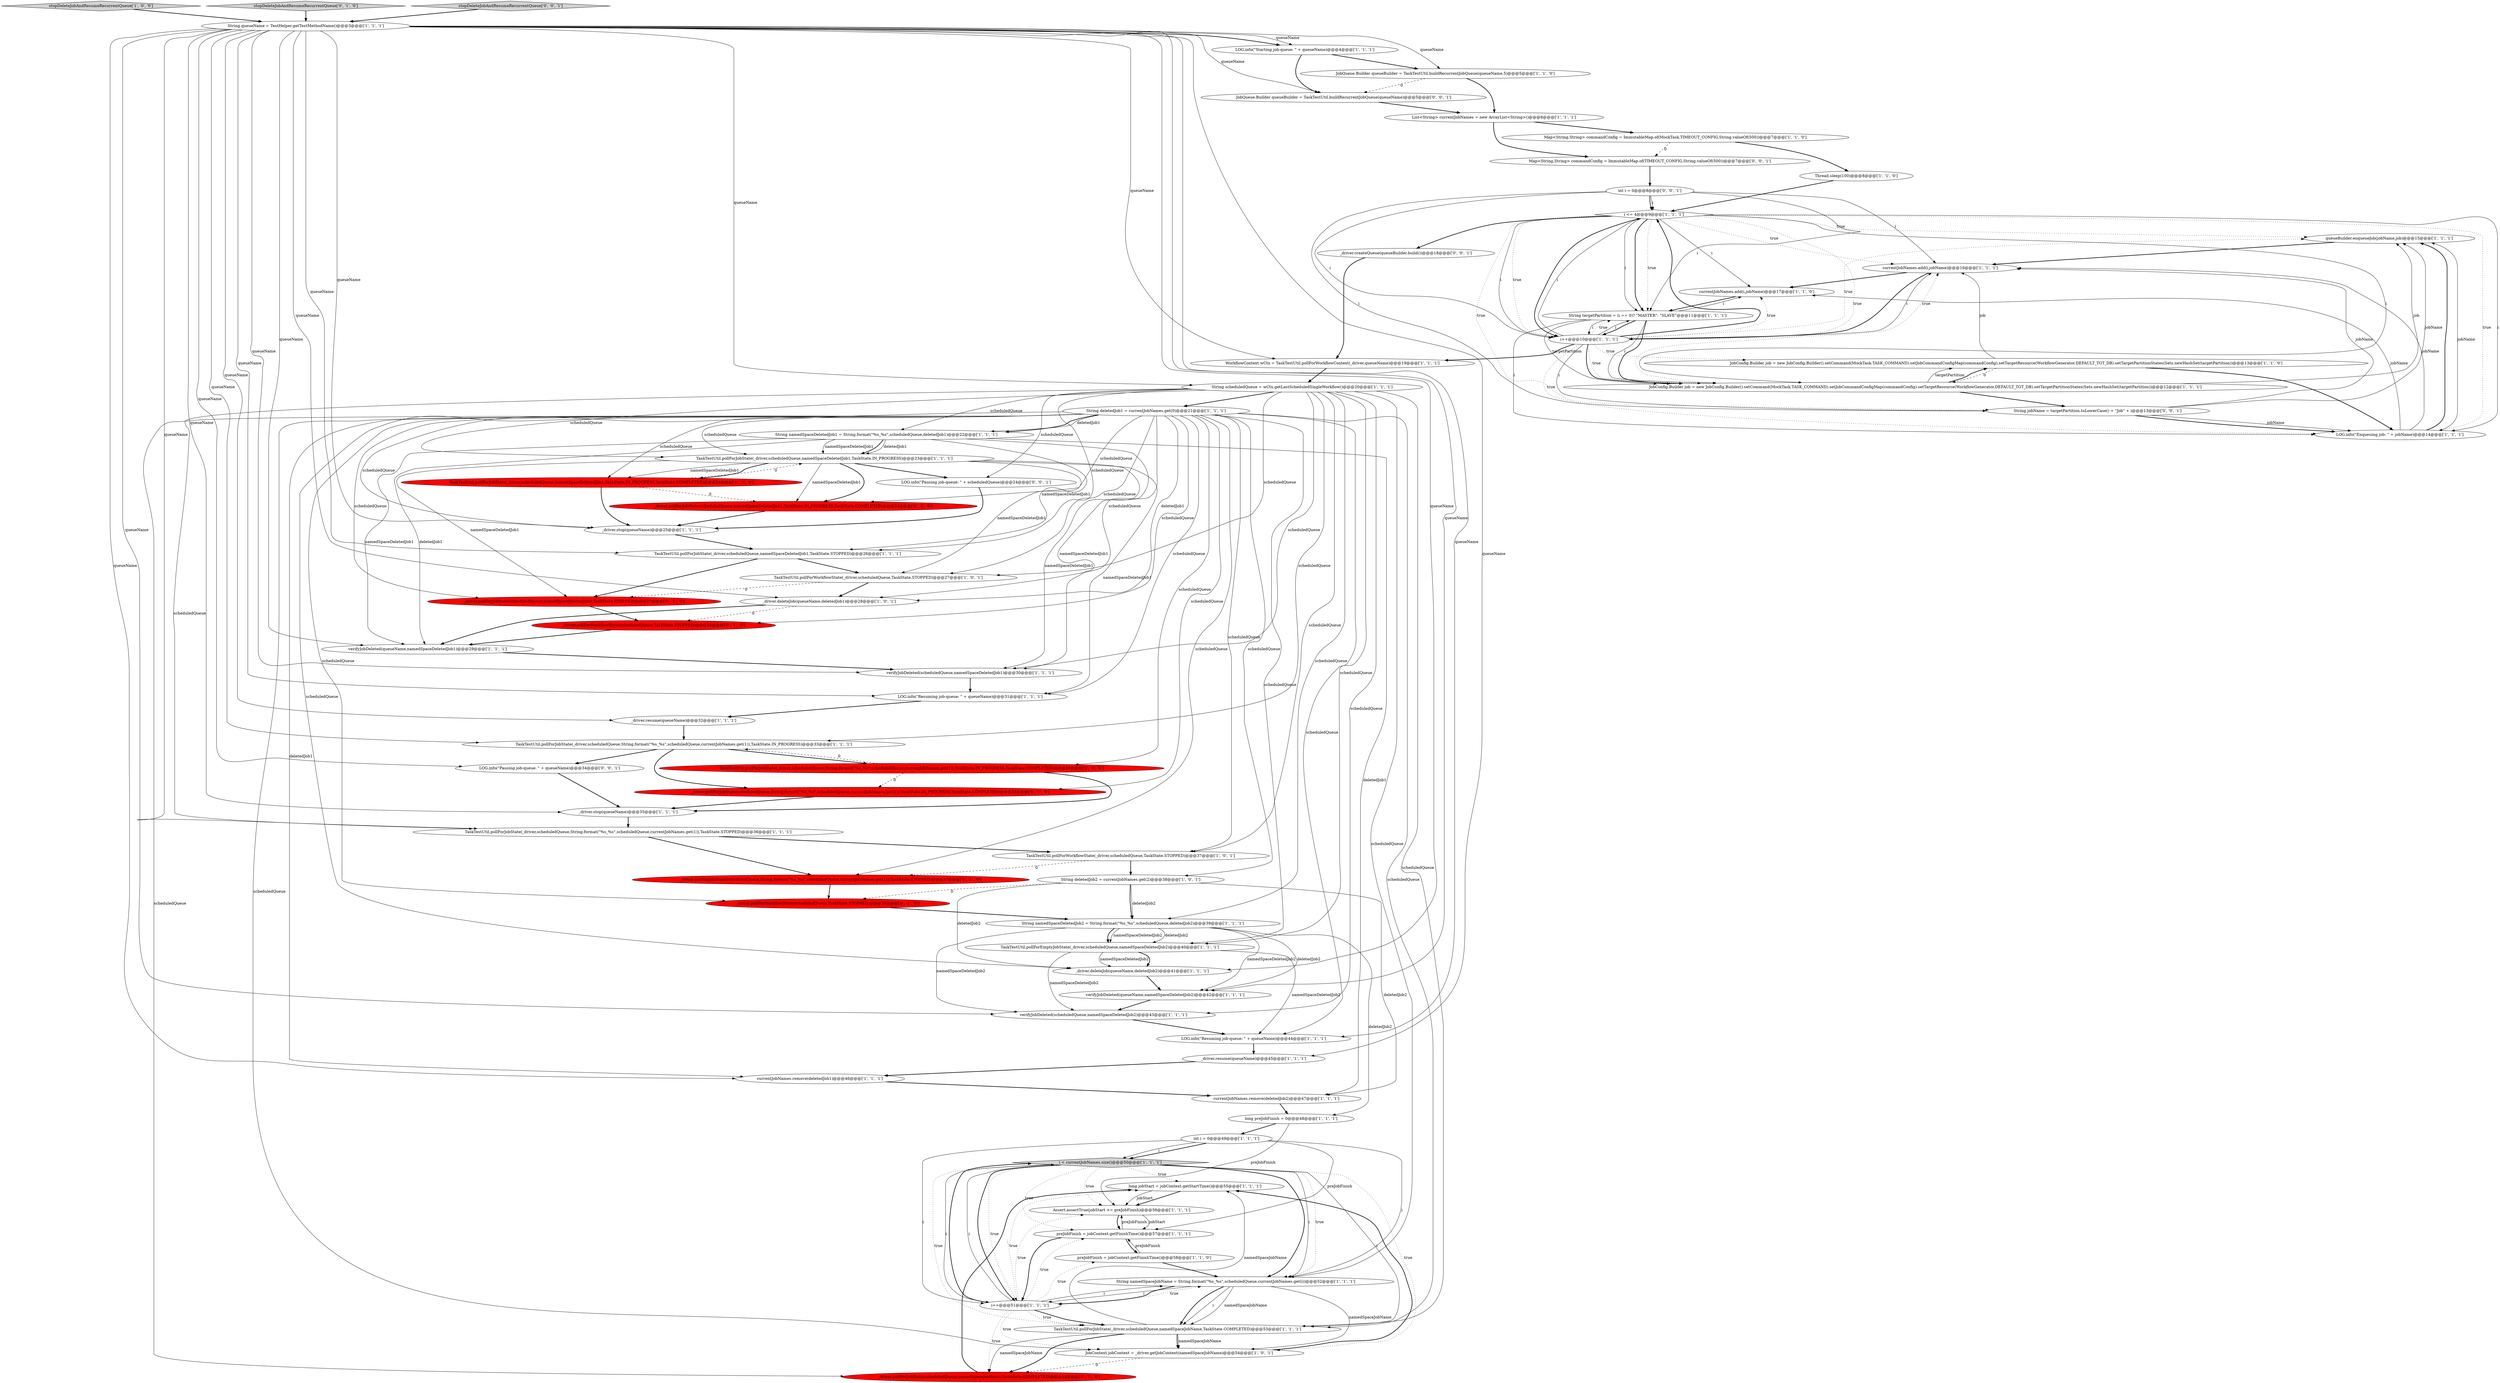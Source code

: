 digraph {
6 [style = filled, label = "TaskTestUtil.pollForWorkflowState(_driver,scheduledQueue,TaskState.STOPPED)@@@37@@@['1', '0', '1']", fillcolor = white, shape = ellipse image = "AAA0AAABBB1BBB"];
61 [style = filled, label = "_driver.pollForJobState(scheduledQueue,namedSpaceDeletedJob1,TaskState.IN_PROGRESS,TaskState.COMPLETED)@@@24@@@['0', '1', '0']", fillcolor = red, shape = ellipse image = "AAA1AAABBB2BBB"];
0 [style = filled, label = "queueBuilder.enqueueJob(jobName,job)@@@15@@@['1', '1', '1']", fillcolor = white, shape = ellipse image = "AAA0AAABBB1BBB"];
37 [style = filled, label = "TaskTestUtil.pollForEmptyJobState(_driver,scheduledQueue,namedSpaceDeletedJob2)@@@40@@@['1', '1', '1']", fillcolor = white, shape = ellipse image = "AAA0AAABBB1BBB"];
52 [style = filled, label = "LOG.info(\"Resuming job-queue: \" + queueName)@@@31@@@['1', '1', '1']", fillcolor = white, shape = ellipse image = "AAA0AAABBB1BBB"];
39 [style = filled, label = "LOG.info(\"Starting job-queue: \" + queueName)@@@4@@@['1', '1', '1']", fillcolor = white, shape = ellipse image = "AAA0AAABBB1BBB"];
21 [style = filled, label = "long jobStart = jobContext.getStartTime()@@@55@@@['1', '1', '1']", fillcolor = white, shape = ellipse image = "AAA0AAABBB1BBB"];
35 [style = filled, label = "i < currentJobNames.size()@@@50@@@['1', '1', '1']", fillcolor = lightgray, shape = diamond image = "AAA0AAABBB1BBB"];
46 [style = filled, label = "int i = 0@@@49@@@['1', '1', '1']", fillcolor = white, shape = ellipse image = "AAA0AAABBB1BBB"];
31 [style = filled, label = "currentJobNames.add(i,jobName)@@@17@@@['1', '1', '0']", fillcolor = white, shape = ellipse image = "AAA0AAABBB1BBB"];
68 [style = filled, label = "LOG.info(\"Pausing job-queue: \" + queueName)@@@34@@@['0', '0', '1']", fillcolor = white, shape = ellipse image = "AAA0AAABBB3BBB"];
47 [style = filled, label = "currentJobNames.remove(deletedJob1)@@@46@@@['1', '1', '1']", fillcolor = white, shape = ellipse image = "AAA0AAABBB1BBB"];
32 [style = filled, label = "LOG.info(\"Resuming job-queue: \" + queueName)@@@44@@@['1', '1', '1']", fillcolor = white, shape = ellipse image = "AAA0AAABBB1BBB"];
41 [style = filled, label = "TaskTestUtil.pollForJobState(_driver,scheduledQueue,String.format(\"%s_%s\",scheduledQueue,currentJobNames.get(1)),TaskState.STOPPED)@@@36@@@['1', '1', '1']", fillcolor = white, shape = ellipse image = "AAA0AAABBB1BBB"];
17 [style = filled, label = "_driver.deleteJob(queueName,deletedJob2)@@@41@@@['1', '1', '1']", fillcolor = white, shape = ellipse image = "AAA0AAABBB1BBB"];
34 [style = filled, label = "Thread.sleep(100)@@@8@@@['1', '1', '0']", fillcolor = white, shape = ellipse image = "AAA0AAABBB1BBB"];
12 [style = filled, label = "TaskTestUtil.pollForJobState(_driver,scheduledQueue,namedSpaceDeletedJob1,TaskState.IN_PROGRESS)@@@23@@@['1', '1', '1']", fillcolor = white, shape = ellipse image = "AAA0AAABBB1BBB"];
3 [style = filled, label = "_driver.resume(queueName)@@@45@@@['1', '1', '1']", fillcolor = white, shape = ellipse image = "AAA0AAABBB1BBB"];
50 [style = filled, label = "long preJobFinish = 0@@@48@@@['1', '1', '1']", fillcolor = white, shape = ellipse image = "AAA0AAABBB1BBB"];
14 [style = filled, label = "String namedSpaceDeletedJob1 = String.format(\"%s_%s\",scheduledQueue,deletedJob1)@@@22@@@['1', '1', '1']", fillcolor = white, shape = ellipse image = "AAA0AAABBB1BBB"];
54 [style = filled, label = "stopDeleteJobAndResumeRecurrentQueue['1', '0', '0']", fillcolor = lightgray, shape = diamond image = "AAA0AAABBB1BBB"];
7 [style = filled, label = "LOG.info(\"Enqueuing job: \" + jobName)@@@14@@@['1', '1', '1']", fillcolor = white, shape = ellipse image = "AAA0AAABBB1BBB"];
42 [style = filled, label = "TaskTestUtil.pollForWorkflowState(_driver,scheduledQueue,TaskState.STOPPED)@@@27@@@['1', '0', '1']", fillcolor = white, shape = ellipse image = "AAA0AAABBB1BBB"];
33 [style = filled, label = "String queueName = TestHelper.getTestMethodName()@@@3@@@['1', '1', '1']", fillcolor = white, shape = ellipse image = "AAA0AAABBB1BBB"];
19 [style = filled, label = "TaskTestUtil.pollForJobState(_driver,scheduledQueue,namedSpaceDeletedJob1,TaskState.IN_PROGRESS,TaskState.COMPLETED)@@@24@@@['1', '0', '0']", fillcolor = red, shape = ellipse image = "AAA1AAABBB1BBB"];
11 [style = filled, label = "i <= 4@@@9@@@['1', '1', '1']", fillcolor = white, shape = diamond image = "AAA0AAABBB1BBB"];
51 [style = filled, label = "String scheduledQueue = wCtx.getLastScheduledSingleWorkflow()@@@20@@@['1', '1', '1']", fillcolor = white, shape = ellipse image = "AAA0AAABBB1BBB"];
9 [style = filled, label = "String namedSpaceDeletedJob2 = String.format(\"%s_%s\",scheduledQueue,deletedJob2)@@@39@@@['1', '1', '1']", fillcolor = white, shape = ellipse image = "AAA0AAABBB1BBB"];
24 [style = filled, label = "String deletedJob2 = currentJobNames.get(2)@@@38@@@['1', '0', '1']", fillcolor = white, shape = ellipse image = "AAA0AAABBB1BBB"];
58 [style = filled, label = "_driver.pollForJobState(scheduledQueue,namedSpaceDeletedJob1,TaskState.STOPPED)@@@27@@@['0', '1', '0']", fillcolor = red, shape = ellipse image = "AAA1AAABBB2BBB"];
57 [style = filled, label = "_driver.pollForJobState(scheduledQueue,namedSpaceJobName,TaskState.COMPLETED)@@@54@@@['0', '1', '0']", fillcolor = red, shape = ellipse image = "AAA1AAABBB2BBB"];
49 [style = filled, label = "JobConfig.Builder job = new JobConfig.Builder().setCommand(MockTask.TASK_COMMAND).setJobCommandConfigMap(commandConfig).setTargetResource(WorkflowGenerator.DEFAULT_TGT_DB).setTargetPartitionStates(Sets.newHashSet(targetPartition))@@@12@@@['1', '1', '1']", fillcolor = white, shape = ellipse image = "AAA0AAABBB1BBB"];
28 [style = filled, label = "verifyJobDeleted(scheduledQueue,namedSpaceDeletedJob2)@@@43@@@['1', '1', '1']", fillcolor = white, shape = ellipse image = "AAA0AAABBB1BBB"];
2 [style = filled, label = "_driver.resume(queueName)@@@32@@@['1', '1', '1']", fillcolor = white, shape = ellipse image = "AAA0AAABBB1BBB"];
1 [style = filled, label = "String targetPartition = (i == 0)? \"MASTER\": \"SLAVE\"@@@11@@@['1', '1', '1']", fillcolor = white, shape = ellipse image = "AAA0AAABBB1BBB"];
30 [style = filled, label = "TaskTestUtil.pollForJobState(_driver,scheduledQueue,namedSpaceJobName,TaskState.COMPLETED)@@@53@@@['1', '1', '1']", fillcolor = white, shape = ellipse image = "AAA0AAABBB1BBB"];
25 [style = filled, label = "verifyJobDeleted(queueName,namedSpaceDeletedJob2)@@@42@@@['1', '1', '1']", fillcolor = white, shape = ellipse image = "AAA0AAABBB1BBB"];
67 [style = filled, label = "LOG.info(\"Pausing job-queue: \" + scheduledQueue)@@@24@@@['0', '0', '1']", fillcolor = white, shape = ellipse image = "AAA0AAABBB3BBB"];
44 [style = filled, label = "List<String> currentJobNames = new ArrayList<String>()@@@6@@@['1', '1', '1']", fillcolor = white, shape = ellipse image = "AAA0AAABBB1BBB"];
55 [style = filled, label = "preJobFinish = jobContext.getFinishTime()@@@57@@@['1', '1', '1']", fillcolor = white, shape = ellipse image = "AAA0AAABBB1BBB"];
56 [style = filled, label = "stopDeleteJobAndResumeRecurrentQueue['0', '1', '0']", fillcolor = lightgray, shape = diamond image = "AAA0AAABBB2BBB"];
22 [style = filled, label = "verifyJobDeleted(queueName,namedSpaceDeletedJob1)@@@29@@@['1', '1', '1']", fillcolor = white, shape = ellipse image = "AAA0AAABBB1BBB"];
59 [style = filled, label = "_driver.pollForWorkflowState(scheduledQueue,TaskState.STOPPED)@@@38@@@['0', '1', '0']", fillcolor = red, shape = ellipse image = "AAA1AAABBB2BBB"];
48 [style = filled, label = "currentJobNames.add(i,jobName)@@@16@@@['1', '1', '1']", fillcolor = white, shape = ellipse image = "AAA0AAABBB1BBB"];
62 [style = filled, label = "_driver.pollForJobState(scheduledQueue,String.format(\"%s_%s\",scheduledQueue,currentJobNames.get(1)),TaskState.IN_PROGRESS,TaskState.COMPLETED)@@@34@@@['0', '1', '0']", fillcolor = red, shape = ellipse image = "AAA1AAABBB2BBB"];
29 [style = filled, label = "_driver.deleteJob(queueName,deletedJob1)@@@28@@@['1', '0', '1']", fillcolor = white, shape = ellipse image = "AAA0AAABBB1BBB"];
71 [style = filled, label = "String jobName = targetPartition.toLowerCase() + \"Job\" + i@@@13@@@['0', '0', '1']", fillcolor = white, shape = ellipse image = "AAA0AAABBB3BBB"];
66 [style = filled, label = "_driver.createQueue(queueBuilder.build())@@@18@@@['0', '0', '1']", fillcolor = white, shape = ellipse image = "AAA0AAABBB3BBB"];
23 [style = filled, label = "JobContext jobContext = _driver.getJobContext(namedSpaceJobName)@@@54@@@['1', '0', '1']", fillcolor = white, shape = ellipse image = "AAA0AAABBB1BBB"];
63 [style = filled, label = "_driver.pollForWorkflowState(scheduledQueue,TaskState.STOPPED)@@@28@@@['0', '1', '0']", fillcolor = red, shape = ellipse image = "AAA1AAABBB2BBB"];
5 [style = filled, label = "preJobFinish = jobContext.getFinishTime()@@@58@@@['1', '1', '0']", fillcolor = white, shape = ellipse image = "AAA0AAABBB1BBB"];
18 [style = filled, label = "_driver.stop(queueName)@@@35@@@['1', '1', '1']", fillcolor = white, shape = ellipse image = "AAA0AAABBB1BBB"];
20 [style = filled, label = "String deletedJob1 = currentJobNames.get(0)@@@21@@@['1', '1', '1']", fillcolor = white, shape = ellipse image = "AAA0AAABBB1BBB"];
26 [style = filled, label = "Map<String,String> commandConfig = ImmutableMap.of(MockTask.TIMEOUT_CONFIG,String.valueOf(500))@@@7@@@['1', '1', '0']", fillcolor = white, shape = ellipse image = "AAA0AAABBB1BBB"];
10 [style = filled, label = "currentJobNames.remove(deletedJob2)@@@47@@@['1', '1', '1']", fillcolor = white, shape = ellipse image = "AAA0AAABBB1BBB"];
13 [style = filled, label = "String namedSpaceJobName = String.format(\"%s_%s\",scheduledQueue,currentJobNames.get(i))@@@52@@@['1', '1', '1']", fillcolor = white, shape = ellipse image = "AAA0AAABBB1BBB"];
38 [style = filled, label = "TaskTestUtil.pollForJobState(_driver,scheduledQueue,String.format(\"%s_%s\",scheduledQueue,currentJobNames.get(1)),TaskState.IN_PROGRESS)@@@33@@@['1', '1', '1']", fillcolor = white, shape = ellipse image = "AAA0AAABBB1BBB"];
53 [style = filled, label = "JobConfig.Builder job = new JobConfig.Builder().setCommand(MockTask.TASK_COMMAND).setJobCommandConfigMap(commandConfig).setTargetResource(WorkflowGenerator.DEFAULT_TGT_DB).setTargetPartitionStates(Sets.newHashSet(targetPartition))@@@13@@@['1', '1', '0']", fillcolor = white, shape = ellipse image = "AAA0AAABBB1BBB"];
60 [style = filled, label = "_driver.pollForJobState(scheduledQueue,String.format(\"%s_%s\",scheduledQueue,currentJobNames.get(1)),TaskState.STOPPED)@@@37@@@['0', '1', '0']", fillcolor = red, shape = ellipse image = "AAA1AAABBB2BBB"];
8 [style = filled, label = "WorkflowContext wCtx = TaskTestUtil.pollForWorkflowContext(_driver,queueName)@@@19@@@['1', '1', '1']", fillcolor = white, shape = ellipse image = "AAA0AAABBB1BBB"];
4 [style = filled, label = "TaskTestUtil.pollForJobState(_driver,scheduledQueue,String.format(\"%s_%s\",scheduledQueue,currentJobNames.get(1)),TaskState.IN_PROGRESS,TaskState.COMPLETED)@@@34@@@['1', '0', '0']", fillcolor = red, shape = ellipse image = "AAA1AAABBB1BBB"];
64 [style = filled, label = "Map<String,String> commandConfig = ImmutableMap.of(TIMEOUT_CONFIG,String.valueOf(500))@@@7@@@['0', '0', '1']", fillcolor = white, shape = ellipse image = "AAA0AAABBB3BBB"];
65 [style = filled, label = "JobQueue.Builder queueBuilder = TaskTestUtil.buildRecurrentJobQueue(queueName)@@@5@@@['0', '0', '1']", fillcolor = white, shape = ellipse image = "AAA0AAABBB3BBB"];
70 [style = filled, label = "int i = 0@@@8@@@['0', '0', '1']", fillcolor = white, shape = ellipse image = "AAA0AAABBB3BBB"];
40 [style = filled, label = "JobQueue.Builder queueBuilder = TaskTestUtil.buildRecurrentJobQueue(queueName,5)@@@5@@@['1', '1', '0']", fillcolor = white, shape = ellipse image = "AAA0AAABBB1BBB"];
15 [style = filled, label = "i++@@@51@@@['1', '1', '1']", fillcolor = white, shape = ellipse image = "AAA0AAABBB1BBB"];
43 [style = filled, label = "verifyJobDeleted(scheduledQueue,namedSpaceDeletedJob1)@@@30@@@['1', '1', '1']", fillcolor = white, shape = ellipse image = "AAA0AAABBB1BBB"];
16 [style = filled, label = "Assert.assertTrue(jobStart >= preJobFinish)@@@56@@@['1', '1', '1']", fillcolor = white, shape = ellipse image = "AAA0AAABBB1BBB"];
36 [style = filled, label = "_driver.stop(queueName)@@@25@@@['1', '1', '1']", fillcolor = white, shape = ellipse image = "AAA0AAABBB1BBB"];
69 [style = filled, label = "stopDeleteJobAndResumeRecurrentQueue['0', '0', '1']", fillcolor = lightgray, shape = diamond image = "AAA0AAABBB3BBB"];
27 [style = filled, label = "i++@@@10@@@['1', '1', '1']", fillcolor = white, shape = ellipse image = "AAA0AAABBB1BBB"];
45 [style = filled, label = "TaskTestUtil.pollForJobState(_driver,scheduledQueue,namedSpaceDeletedJob1,TaskState.STOPPED)@@@26@@@['1', '1', '1']", fillcolor = white, shape = ellipse image = "AAA0AAABBB1BBB"];
17->25 [style = bold, label=""];
9->28 [style = solid, label="namedSpaceDeletedJob2"];
27->1 [style = dotted, label="true"];
40->65 [style = dashed, label="0"];
51->67 [style = solid, label="scheduledQueue"];
12->19 [style = solid, label="namedSpaceDeletedJob1"];
16->55 [style = bold, label=""];
51->30 [style = solid, label="scheduledQueue"];
30->23 [style = solid, label="namedSpaceJobName"];
37->17 [style = solid, label="namedSpaceDeletedJob2"];
27->48 [style = solid, label="i"];
11->1 [style = dotted, label="true"];
5->55 [style = solid, label="preJobFinish"];
26->34 [style = bold, label=""];
11->1 [style = solid, label="i"];
1->27 [style = bold, label=""];
59->9 [style = bold, label=""];
38->4 [style = bold, label=""];
70->11 [style = bold, label=""];
27->1 [style = solid, label="i"];
14->22 [style = solid, label="namedSpaceDeletedJob1"];
19->36 [style = bold, label=""];
47->10 [style = bold, label=""];
31->1 [style = bold, label=""];
27->49 [style = dotted, label="true"];
9->37 [style = solid, label="deletedJob2"];
15->21 [style = dotted, label="true"];
8->51 [style = bold, label=""];
42->29 [style = bold, label=""];
27->49 [style = bold, label=""];
20->19 [style = solid, label="scheduledQueue"];
48->27 [style = bold, label=""];
9->37 [style = bold, label=""];
35->16 [style = dotted, label="true"];
33->8 [style = solid, label="queueName"];
63->22 [style = bold, label=""];
15->30 [style = dotted, label="true"];
70->27 [style = solid, label="i"];
33->28 [style = solid, label="queueName"];
33->3 [style = solid, label="queueName"];
20->14 [style = solid, label="deletedJob1"];
35->15 [style = dotted, label="true"];
51->13 [style = solid, label="scheduledQueue"];
49->53 [style = solid, label="targetPartition"];
11->71 [style = dotted, label="true"];
9->25 [style = solid, label="namedSpaceDeletedJob2"];
38->62 [style = bold, label=""];
11->0 [style = dotted, label="true"];
54->33 [style = bold, label=""];
33->36 [style = solid, label="queueName"];
71->7 [style = solid, label="jobName"];
51->14 [style = solid, label="scheduledQueue"];
45->42 [style = bold, label=""];
21->16 [style = bold, label=""];
33->25 [style = solid, label="queueName"];
24->9 [style = solid, label="deletedJob2"];
24->10 [style = solid, label="deletedJob2"];
20->24 [style = solid, label="scheduledQueue"];
7->48 [style = solid, label="jobName"];
71->48 [style = solid, label="jobName"];
62->18 [style = bold, label=""];
15->57 [style = dotted, label="true"];
20->62 [style = solid, label="scheduledQueue"];
32->3 [style = bold, label=""];
46->55 [style = solid, label="preJobFinish"];
23->57 [style = dashed, label="0"];
14->12 [style = solid, label="deletedJob1"];
51->12 [style = solid, label="scheduledQueue"];
51->6 [style = solid, label="scheduledQueue"];
10->50 [style = bold, label=""];
11->7 [style = dotted, label="true"];
33->22 [style = solid, label="queueName"];
27->11 [style = solid, label="i"];
68->18 [style = bold, label=""];
30->57 [style = solid, label="namedSpaceJobName"];
25->28 [style = bold, label=""];
35->30 [style = solid, label="i"];
71->0 [style = solid, label="jobName"];
1->49 [style = solid, label="i"];
33->52 [style = solid, label="queueName"];
46->13 [style = solid, label="i"];
11->49 [style = solid, label="i"];
6->60 [style = dashed, label="0"];
24->59 [style = dashed, label="0"];
66->8 [style = bold, label=""];
22->43 [style = bold, label=""];
35->21 [style = dotted, label="true"];
20->32 [style = solid, label="scheduledQueue"];
7->0 [style = bold, label=""];
20->14 [style = bold, label=""];
4->18 [style = bold, label=""];
51->37 [style = solid, label="scheduledQueue"];
20->6 [style = solid, label="scheduledQueue"];
33->41 [style = solid, label="queueName"];
41->6 [style = bold, label=""];
55->5 [style = bold, label=""];
1->49 [style = bold, label=""];
15->16 [style = dotted, label="true"];
13->30 [style = solid, label="i"];
35->30 [style = dotted, label="true"];
38->68 [style = bold, label=""];
15->35 [style = bold, label=""];
15->13 [style = dotted, label="true"];
58->63 [style = bold, label=""];
71->7 [style = bold, label=""];
49->71 [style = bold, label=""];
33->45 [style = solid, label="queueName"];
27->71 [style = solid, label="i"];
49->0 [style = solid, label="job"];
27->11 [style = bold, label=""];
57->21 [style = bold, label=""];
16->55 [style = solid, label="jobStart"];
13->15 [style = solid, label="i"];
51->9 [style = solid, label="scheduledQueue"];
27->48 [style = dotted, label="true"];
0->48 [style = bold, label=""];
20->61 [style = solid, label="scheduledQueue"];
11->48 [style = dotted, label="true"];
18->41 [style = bold, label=""];
13->15 [style = bold, label=""];
35->55 [style = dotted, label="true"];
19->12 [style = dashed, label="0"];
56->33 [style = bold, label=""];
27->8 [style = bold, label=""];
33->2 [style = solid, label="queueName"];
12->42 [style = solid, label="namedSpaceDeletedJob1"];
7->31 [style = solid, label="jobName"];
51->43 [style = solid, label="scheduledQueue"];
15->5 [style = dotted, label="true"];
1->49 [style = solid, label="targetPartition"];
51->42 [style = solid, label="scheduledQueue"];
46->35 [style = solid, label="i"];
13->23 [style = solid, label="namedSpaceJobName"];
35->15 [style = bold, label=""];
4->38 [style = dashed, label="0"];
24->17 [style = solid, label="deletedJob2"];
20->59 [style = solid, label="scheduledQueue"];
53->49 [style = dashed, label="0"];
70->1 [style = solid, label="i"];
41->60 [style = bold, label=""];
20->4 [style = solid, label="scheduledQueue"];
21->16 [style = solid, label="jobStart"];
20->63 [style = solid, label="scheduledQueue"];
33->17 [style = solid, label="queueName"];
11->66 [style = bold, label=""];
14->12 [style = solid, label="namedSpaceDeletedJob1"];
70->71 [style = solid, label="i"];
20->60 [style = solid, label="scheduledQueue"];
6->24 [style = bold, label=""];
3->47 [style = bold, label=""];
51->28 [style = solid, label="scheduledQueue"];
15->35 [style = solid, label="i"];
33->29 [style = solid, label="queueName"];
20->23 [style = solid, label="scheduledQueue"];
35->13 [style = solid, label="i"];
51->20 [style = bold, label=""];
61->36 [style = bold, label=""];
48->31 [style = bold, label=""];
28->32 [style = bold, label=""];
11->49 [style = dotted, label="true"];
20->29 [style = solid, label="deletedJob1"];
70->11 [style = solid, label="i"];
45->58 [style = bold, label=""];
14->10 [style = solid, label="deletedJob1"];
33->51 [style = solid, label="queueName"];
12->43 [style = solid, label="namedSpaceDeletedJob1"];
12->52 [style = solid, label="namedSpaceDeletedJob1"];
20->42 [style = solid, label="scheduledQueue"];
11->27 [style = dotted, label="true"];
42->58 [style = dashed, label="0"];
9->37 [style = solid, label="namedSpaceDeletedJob2"];
26->64 [style = dashed, label="0"];
39->40 [style = bold, label=""];
27->31 [style = dotted, label="true"];
5->13 [style = bold, label=""];
20->58 [style = solid, label="scheduledQueue"];
35->13 [style = dotted, label="true"];
9->50 [style = solid, label="deletedJob2"];
14->43 [style = solid, label="namedSpaceDeletedJob1"];
13->30 [style = solid, label="namedSpaceJobName"];
46->35 [style = bold, label=""];
33->40 [style = solid, label="queueName"];
65->44 [style = bold, label=""];
55->15 [style = bold, label=""];
20->12 [style = solid, label="scheduledQueue"];
37->32 [style = solid, label="namedSpaceDeletedJob2"];
50->16 [style = solid, label="preJobFinish"];
11->27 [style = solid, label="i"];
55->16 [style = solid, label="preJobFinish"];
12->61 [style = solid, label="namedSpaceDeletedJob1"];
15->23 [style = dotted, label="true"];
35->23 [style = dotted, label="true"];
4->62 [style = dashed, label="0"];
24->9 [style = bold, label=""];
33->68 [style = solid, label="queueName"];
40->44 [style = bold, label=""];
20->47 [style = solid, label="deletedJob1"];
20->36 [style = solid, label="scheduledQueue"];
1->27 [style = solid, label="i"];
20->29 [style = solid, label="scheduledQueue"];
33->65 [style = solid, label="queueName"];
51->45 [style = solid, label="scheduledQueue"];
11->1 [style = bold, label=""];
20->37 [style = solid, label="scheduledQueue"];
50->46 [style = bold, label=""];
37->17 [style = bold, label=""];
30->23 [style = bold, label=""];
14->22 [style = solid, label="deletedJob1"];
30->57 [style = bold, label=""];
11->31 [style = solid, label="i"];
15->13 [style = solid, label="i"];
11->7 [style = solid, label="i"];
35->15 [style = solid, label="i"];
51->41 [style = solid, label="scheduledQueue"];
20->57 [style = solid, label="scheduledQueue"];
52->2 [style = bold, label=""];
43->52 [style = bold, label=""];
1->31 [style = solid, label="i"];
15->30 [style = bold, label=""];
60->59 [style = bold, label=""];
13->30 [style = bold, label=""];
7->0 [style = solid, label="jobName"];
39->65 [style = bold, label=""];
14->45 [style = solid, label="namedSpaceDeletedJob1"];
33->32 [style = solid, label="queueName"];
51->38 [style = solid, label="scheduledQueue"];
33->39 [style = solid, label="queueName"];
34->11 [style = bold, label=""];
29->63 [style = dashed, label="0"];
49->53 [style = bold, label=""];
2->38 [style = bold, label=""];
12->61 [style = bold, label=""];
70->48 [style = solid, label="i"];
33->38 [style = solid, label="queueName"];
33->39 [style = bold, label=""];
53->7 [style = bold, label=""];
44->26 [style = bold, label=""];
23->21 [style = bold, label=""];
69->33 [style = bold, label=""];
20->17 [style = solid, label="scheduledQueue"];
27->7 [style = dotted, label="true"];
27->0 [style = dotted, label="true"];
14->12 [style = bold, label=""];
44->64 [style = bold, label=""];
33->18 [style = solid, label="queueName"];
20->52 [style = solid, label="scheduledQueue"];
53->48 [style = solid, label="job"];
15->55 [style = dotted, label="true"];
67->36 [style = bold, label=""];
29->22 [style = bold, label=""];
36->45 [style = bold, label=""];
12->58 [style = solid, label="namedSpaceDeletedJob1"];
33->47 [style = solid, label="queueName"];
12->19 [style = bold, label=""];
35->13 [style = bold, label=""];
33->43 [style = solid, label="queueName"];
20->30 [style = solid, label="scheduledQueue"];
27->53 [style = dotted, label="true"];
19->61 [style = dashed, label="0"];
37->28 [style = solid, label="namedSpaceDeletedJob2"];
30->21 [style = solid, label="namedSpaceJobName"];
46->15 [style = solid, label="i"];
1->7 [style = solid, label="i"];
64->70 [style = bold, label=""];
12->67 [style = bold, label=""];
11->27 [style = bold, label=""];
9->25 [style = solid, label="deletedJob2"];
}
